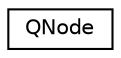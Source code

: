 digraph "Graphical Class Hierarchy"
{
  edge [fontname="Helvetica",fontsize="10",labelfontname="Helvetica",labelfontsize="10"];
  node [fontname="Helvetica",fontsize="10",shape=record];
  rankdir="LR";
  Node1 [label="QNode",height=0.2,width=0.4,color="black", fillcolor="white", style="filled",URL="$class_q_node.html"];
}
